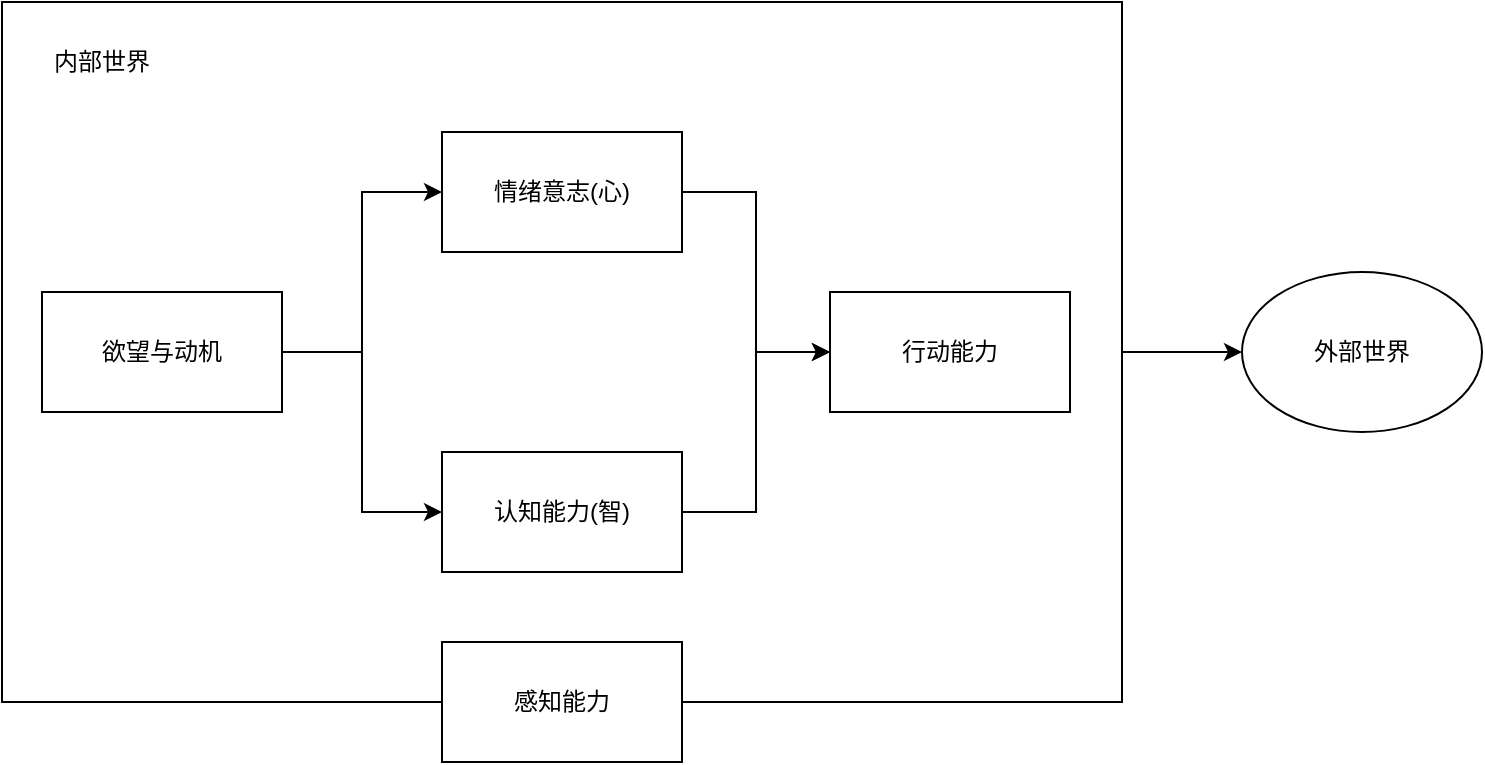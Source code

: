 <mxfile version="20.4.1" type="github">
  <diagram id="QyuGl38O4eNHdpb4xN2y" name="第 1 页">
    <mxGraphModel dx="1426" dy="793" grid="1" gridSize="10" guides="1" tooltips="1" connect="1" arrows="1" fold="1" page="1" pageScale="1" pageWidth="827" pageHeight="1169" math="0" shadow="0">
      <root>
        <mxCell id="0" />
        <mxCell id="1" parent="0" />
        <mxCell id="dEcgox041AQE_WnqT-mv-14" style="edgeStyle=orthogonalEdgeStyle;rounded=0;orthogonalLoop=1;jettySize=auto;html=1;exitX=1;exitY=0.5;exitDx=0;exitDy=0;entryX=0;entryY=0.5;entryDx=0;entryDy=0;" edge="1" parent="1" source="dEcgox041AQE_WnqT-mv-10" target="dEcgox041AQE_WnqT-mv-13">
          <mxGeometry relative="1" as="geometry" />
        </mxCell>
        <mxCell id="dEcgox041AQE_WnqT-mv-10" value="" style="rounded=0;whiteSpace=wrap;html=1;" vertex="1" parent="1">
          <mxGeometry x="50" y="170" width="560" height="350" as="geometry" />
        </mxCell>
        <mxCell id="dEcgox041AQE_WnqT-mv-5" style="edgeStyle=orthogonalEdgeStyle;rounded=0;orthogonalLoop=1;jettySize=auto;html=1;exitX=1;exitY=0.5;exitDx=0;exitDy=0;entryX=0;entryY=0.5;entryDx=0;entryDy=0;" edge="1" parent="1" source="dEcgox041AQE_WnqT-mv-1" target="dEcgox041AQE_WnqT-mv-2">
          <mxGeometry relative="1" as="geometry" />
        </mxCell>
        <mxCell id="dEcgox041AQE_WnqT-mv-6" style="edgeStyle=orthogonalEdgeStyle;rounded=0;orthogonalLoop=1;jettySize=auto;html=1;exitX=1;exitY=0.5;exitDx=0;exitDy=0;entryX=0;entryY=0.5;entryDx=0;entryDy=0;" edge="1" parent="1" source="dEcgox041AQE_WnqT-mv-1" target="dEcgox041AQE_WnqT-mv-3">
          <mxGeometry relative="1" as="geometry" />
        </mxCell>
        <mxCell id="dEcgox041AQE_WnqT-mv-1" value="欲望与动机" style="rounded=0;whiteSpace=wrap;html=1;" vertex="1" parent="1">
          <mxGeometry x="70" y="315" width="120" height="60" as="geometry" />
        </mxCell>
        <mxCell id="dEcgox041AQE_WnqT-mv-7" style="edgeStyle=orthogonalEdgeStyle;rounded=0;orthogonalLoop=1;jettySize=auto;html=1;exitX=1;exitY=0.5;exitDx=0;exitDy=0;entryX=0;entryY=0.5;entryDx=0;entryDy=0;" edge="1" parent="1" source="dEcgox041AQE_WnqT-mv-2" target="dEcgox041AQE_WnqT-mv-4">
          <mxGeometry relative="1" as="geometry" />
        </mxCell>
        <mxCell id="dEcgox041AQE_WnqT-mv-2" value="情绪意志(心)" style="rounded=0;whiteSpace=wrap;html=1;" vertex="1" parent="1">
          <mxGeometry x="270" y="235" width="120" height="60" as="geometry" />
        </mxCell>
        <mxCell id="dEcgox041AQE_WnqT-mv-9" style="edgeStyle=orthogonalEdgeStyle;rounded=0;orthogonalLoop=1;jettySize=auto;html=1;exitX=1;exitY=0.5;exitDx=0;exitDy=0;entryX=0;entryY=0.5;entryDx=0;entryDy=0;" edge="1" parent="1" source="dEcgox041AQE_WnqT-mv-3" target="dEcgox041AQE_WnqT-mv-4">
          <mxGeometry relative="1" as="geometry" />
        </mxCell>
        <mxCell id="dEcgox041AQE_WnqT-mv-3" value="认知能力(智)" style="rounded=0;whiteSpace=wrap;html=1;" vertex="1" parent="1">
          <mxGeometry x="270" y="395" width="120" height="60" as="geometry" />
        </mxCell>
        <mxCell id="dEcgox041AQE_WnqT-mv-4" value="行动能力" style="rounded=0;whiteSpace=wrap;html=1;" vertex="1" parent="1">
          <mxGeometry x="464" y="315" width="120" height="60" as="geometry" />
        </mxCell>
        <mxCell id="dEcgox041AQE_WnqT-mv-11" value="内部世界" style="text;html=1;strokeColor=none;fillColor=none;align=center;verticalAlign=middle;whiteSpace=wrap;rounded=0;" vertex="1" parent="1">
          <mxGeometry x="70" y="185" width="60" height="30" as="geometry" />
        </mxCell>
        <mxCell id="dEcgox041AQE_WnqT-mv-13" value="外部世界" style="ellipse;whiteSpace=wrap;html=1;" vertex="1" parent="1">
          <mxGeometry x="670" y="305" width="120" height="80" as="geometry" />
        </mxCell>
        <mxCell id="dEcgox041AQE_WnqT-mv-16" value="感知能力" style="rounded=0;whiteSpace=wrap;html=1;" vertex="1" parent="1">
          <mxGeometry x="270" y="490" width="120" height="60" as="geometry" />
        </mxCell>
      </root>
    </mxGraphModel>
  </diagram>
</mxfile>
